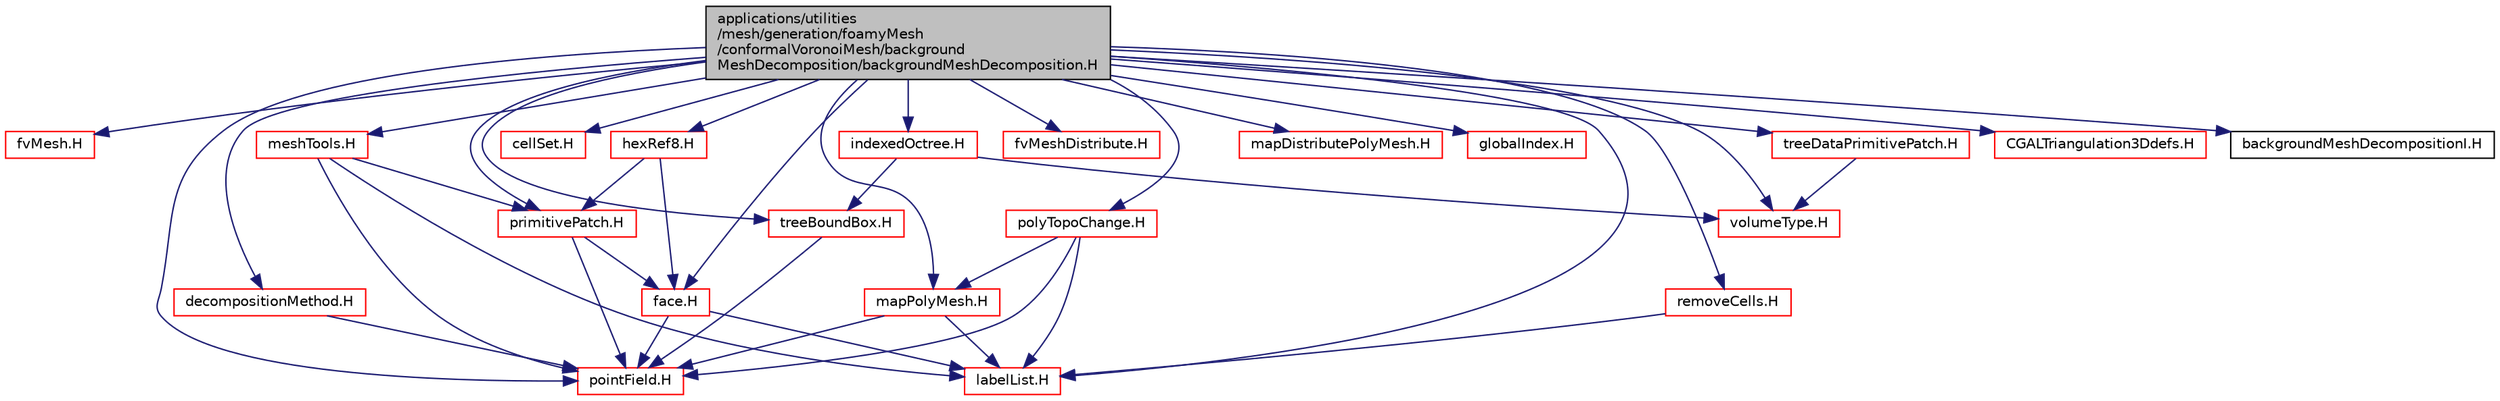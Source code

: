 digraph "applications/utilities/mesh/generation/foamyMesh/conformalVoronoiMesh/backgroundMeshDecomposition/backgroundMeshDecomposition.H"
{
  bgcolor="transparent";
  edge [fontname="Helvetica",fontsize="10",labelfontname="Helvetica",labelfontsize="10"];
  node [fontname="Helvetica",fontsize="10",shape=record];
  Node1 [label="applications/utilities\l/mesh/generation/foamyMesh\l/conformalVoronoiMesh/background\lMeshDecomposition/backgroundMeshDecomposition.H",height=0.2,width=0.4,color="black", fillcolor="grey75", style="filled", fontcolor="black"];
  Node1 -> Node2 [color="midnightblue",fontsize="10",style="solid",fontname="Helvetica"];
  Node2 [label="fvMesh.H",height=0.2,width=0.4,color="red",URL="$a05871.html"];
  Node1 -> Node3 [color="midnightblue",fontsize="10",style="solid",fontname="Helvetica"];
  Node3 [label="hexRef8.H",height=0.2,width=0.4,color="red",URL="$a04877.html"];
  Node3 -> Node4 [color="midnightblue",fontsize="10",style="solid",fontname="Helvetica"];
  Node4 [label="face.H",height=0.2,width=0.4,color="red",URL="$a08528.html"];
  Node4 -> Node5 [color="midnightblue",fontsize="10",style="solid",fontname="Helvetica"];
  Node5 [label="pointField.H",height=0.2,width=0.4,color="red",URL="$a08775.html"];
  Node4 -> Node6 [color="midnightblue",fontsize="10",style="solid",fontname="Helvetica"];
  Node6 [label="labelList.H",height=0.2,width=0.4,color="red",URL="$a08887.html"];
  Node3 -> Node7 [color="midnightblue",fontsize="10",style="solid",fontname="Helvetica"];
  Node7 [label="primitivePatch.H",height=0.2,width=0.4,color="red",URL="$a08743.html"];
  Node7 -> Node4 [color="midnightblue",fontsize="10",style="solid",fontname="Helvetica"];
  Node7 -> Node5 [color="midnightblue",fontsize="10",style="solid",fontname="Helvetica"];
  Node1 -> Node8 [color="midnightblue",fontsize="10",style="solid",fontname="Helvetica"];
  Node8 [label="cellSet.H",height=0.2,width=0.4,color="red",URL="$a07452.html"];
  Node1 -> Node9 [color="midnightblue",fontsize="10",style="solid",fontname="Helvetica"];
  Node9 [label="meshTools.H",height=0.2,width=0.4,color="red",URL="$a07303.html"];
  Node9 -> Node6 [color="midnightblue",fontsize="10",style="solid",fontname="Helvetica"];
  Node9 -> Node5 [color="midnightblue",fontsize="10",style="solid",fontname="Helvetica"];
  Node9 -> Node7 [color="midnightblue",fontsize="10",style="solid",fontname="Helvetica"];
  Node1 -> Node10 [color="midnightblue",fontsize="10",style="solid",fontname="Helvetica"];
  Node10 [label="polyTopoChange.H",height=0.2,width=0.4,color="red",URL="$a04885.html"];
  Node10 -> Node6 [color="midnightblue",fontsize="10",style="solid",fontname="Helvetica"];
  Node10 -> Node5 [color="midnightblue",fontsize="10",style="solid",fontname="Helvetica"];
  Node10 -> Node11 [color="midnightblue",fontsize="10",style="solid",fontname="Helvetica"];
  Node11 [label="mapPolyMesh.H",height=0.2,width=0.4,color="red",URL="$a08620.html"];
  Node11 -> Node6 [color="midnightblue",fontsize="10",style="solid",fontname="Helvetica"];
  Node11 -> Node5 [color="midnightblue",fontsize="10",style="solid",fontname="Helvetica"];
  Node1 -> Node11 [color="midnightblue",fontsize="10",style="solid",fontname="Helvetica"];
  Node1 -> Node12 [color="midnightblue",fontsize="10",style="solid",fontname="Helvetica"];
  Node12 [label="decompositionMethod.H",height=0.2,width=0.4,color="red",URL="$a09093.html"];
  Node12 -> Node5 [color="midnightblue",fontsize="10",style="solid",fontname="Helvetica"];
  Node1 -> Node13 [color="midnightblue",fontsize="10",style="solid",fontname="Helvetica"];
  Node13 [label="fvMeshDistribute.H",height=0.2,width=0.4,color="red",URL="$a04773.html"];
  Node1 -> Node14 [color="midnightblue",fontsize="10",style="solid",fontname="Helvetica"];
  Node14 [label="removeCells.H",height=0.2,width=0.4,color="red",URL="$a04897.html"];
  Node14 -> Node6 [color="midnightblue",fontsize="10",style="solid",fontname="Helvetica"];
  Node1 -> Node15 [color="midnightblue",fontsize="10",style="solid",fontname="Helvetica"];
  Node15 [label="mapDistributePolyMesh.H",height=0.2,width=0.4,color="red",URL="$a08616.html"];
  Node1 -> Node16 [color="midnightblue",fontsize="10",style="solid",fontname="Helvetica"];
  Node16 [label="globalIndex.H",height=0.2,width=0.4,color="red",URL="$a08595.html"];
  Node1 -> Node17 [color="midnightblue",fontsize="10",style="solid",fontname="Helvetica"];
  Node17 [label="treeBoundBox.H",height=0.2,width=0.4,color="red",URL="$a08797.html"];
  Node17 -> Node5 [color="midnightblue",fontsize="10",style="solid",fontname="Helvetica"];
  Node1 -> Node7 [color="midnightblue",fontsize="10",style="solid",fontname="Helvetica"];
  Node1 -> Node4 [color="midnightblue",fontsize="10",style="solid",fontname="Helvetica"];
  Node1 -> Node6 [color="midnightblue",fontsize="10",style="solid",fontname="Helvetica"];
  Node1 -> Node5 [color="midnightblue",fontsize="10",style="solid",fontname="Helvetica"];
  Node1 -> Node18 [color="midnightblue",fontsize="10",style="solid",fontname="Helvetica"];
  Node18 [label="indexedOctree.H",height=0.2,width=0.4,color="red",URL="$a07543.html"];
  Node18 -> Node17 [color="midnightblue",fontsize="10",style="solid",fontname="Helvetica"];
  Node18 -> Node19 [color="midnightblue",fontsize="10",style="solid",fontname="Helvetica"];
  Node19 [label="volumeType.H",height=0.2,width=0.4,color="red",URL="$a07549.html"];
  Node1 -> Node20 [color="midnightblue",fontsize="10",style="solid",fontname="Helvetica"];
  Node20 [label="treeDataPrimitivePatch.H",height=0.2,width=0.4,color="red",URL="$a07269.html"];
  Node20 -> Node19 [color="midnightblue",fontsize="10",style="solid",fontname="Helvetica"];
  Node1 -> Node19 [color="midnightblue",fontsize="10",style="solid",fontname="Helvetica"];
  Node1 -> Node21 [color="midnightblue",fontsize="10",style="solid",fontname="Helvetica"];
  Node21 [label="CGALTriangulation3Ddefs.H",height=0.2,width=0.4,color="red",URL="$a04024.html",tooltip="CGAL data structures used for 3D Delaunay meshing. "];
  Node1 -> Node22 [color="midnightblue",fontsize="10",style="solid",fontname="Helvetica"];
  Node22 [label="backgroundMeshDecompositionI.H",height=0.2,width=0.4,color="black",URL="$a03980.html"];
}
